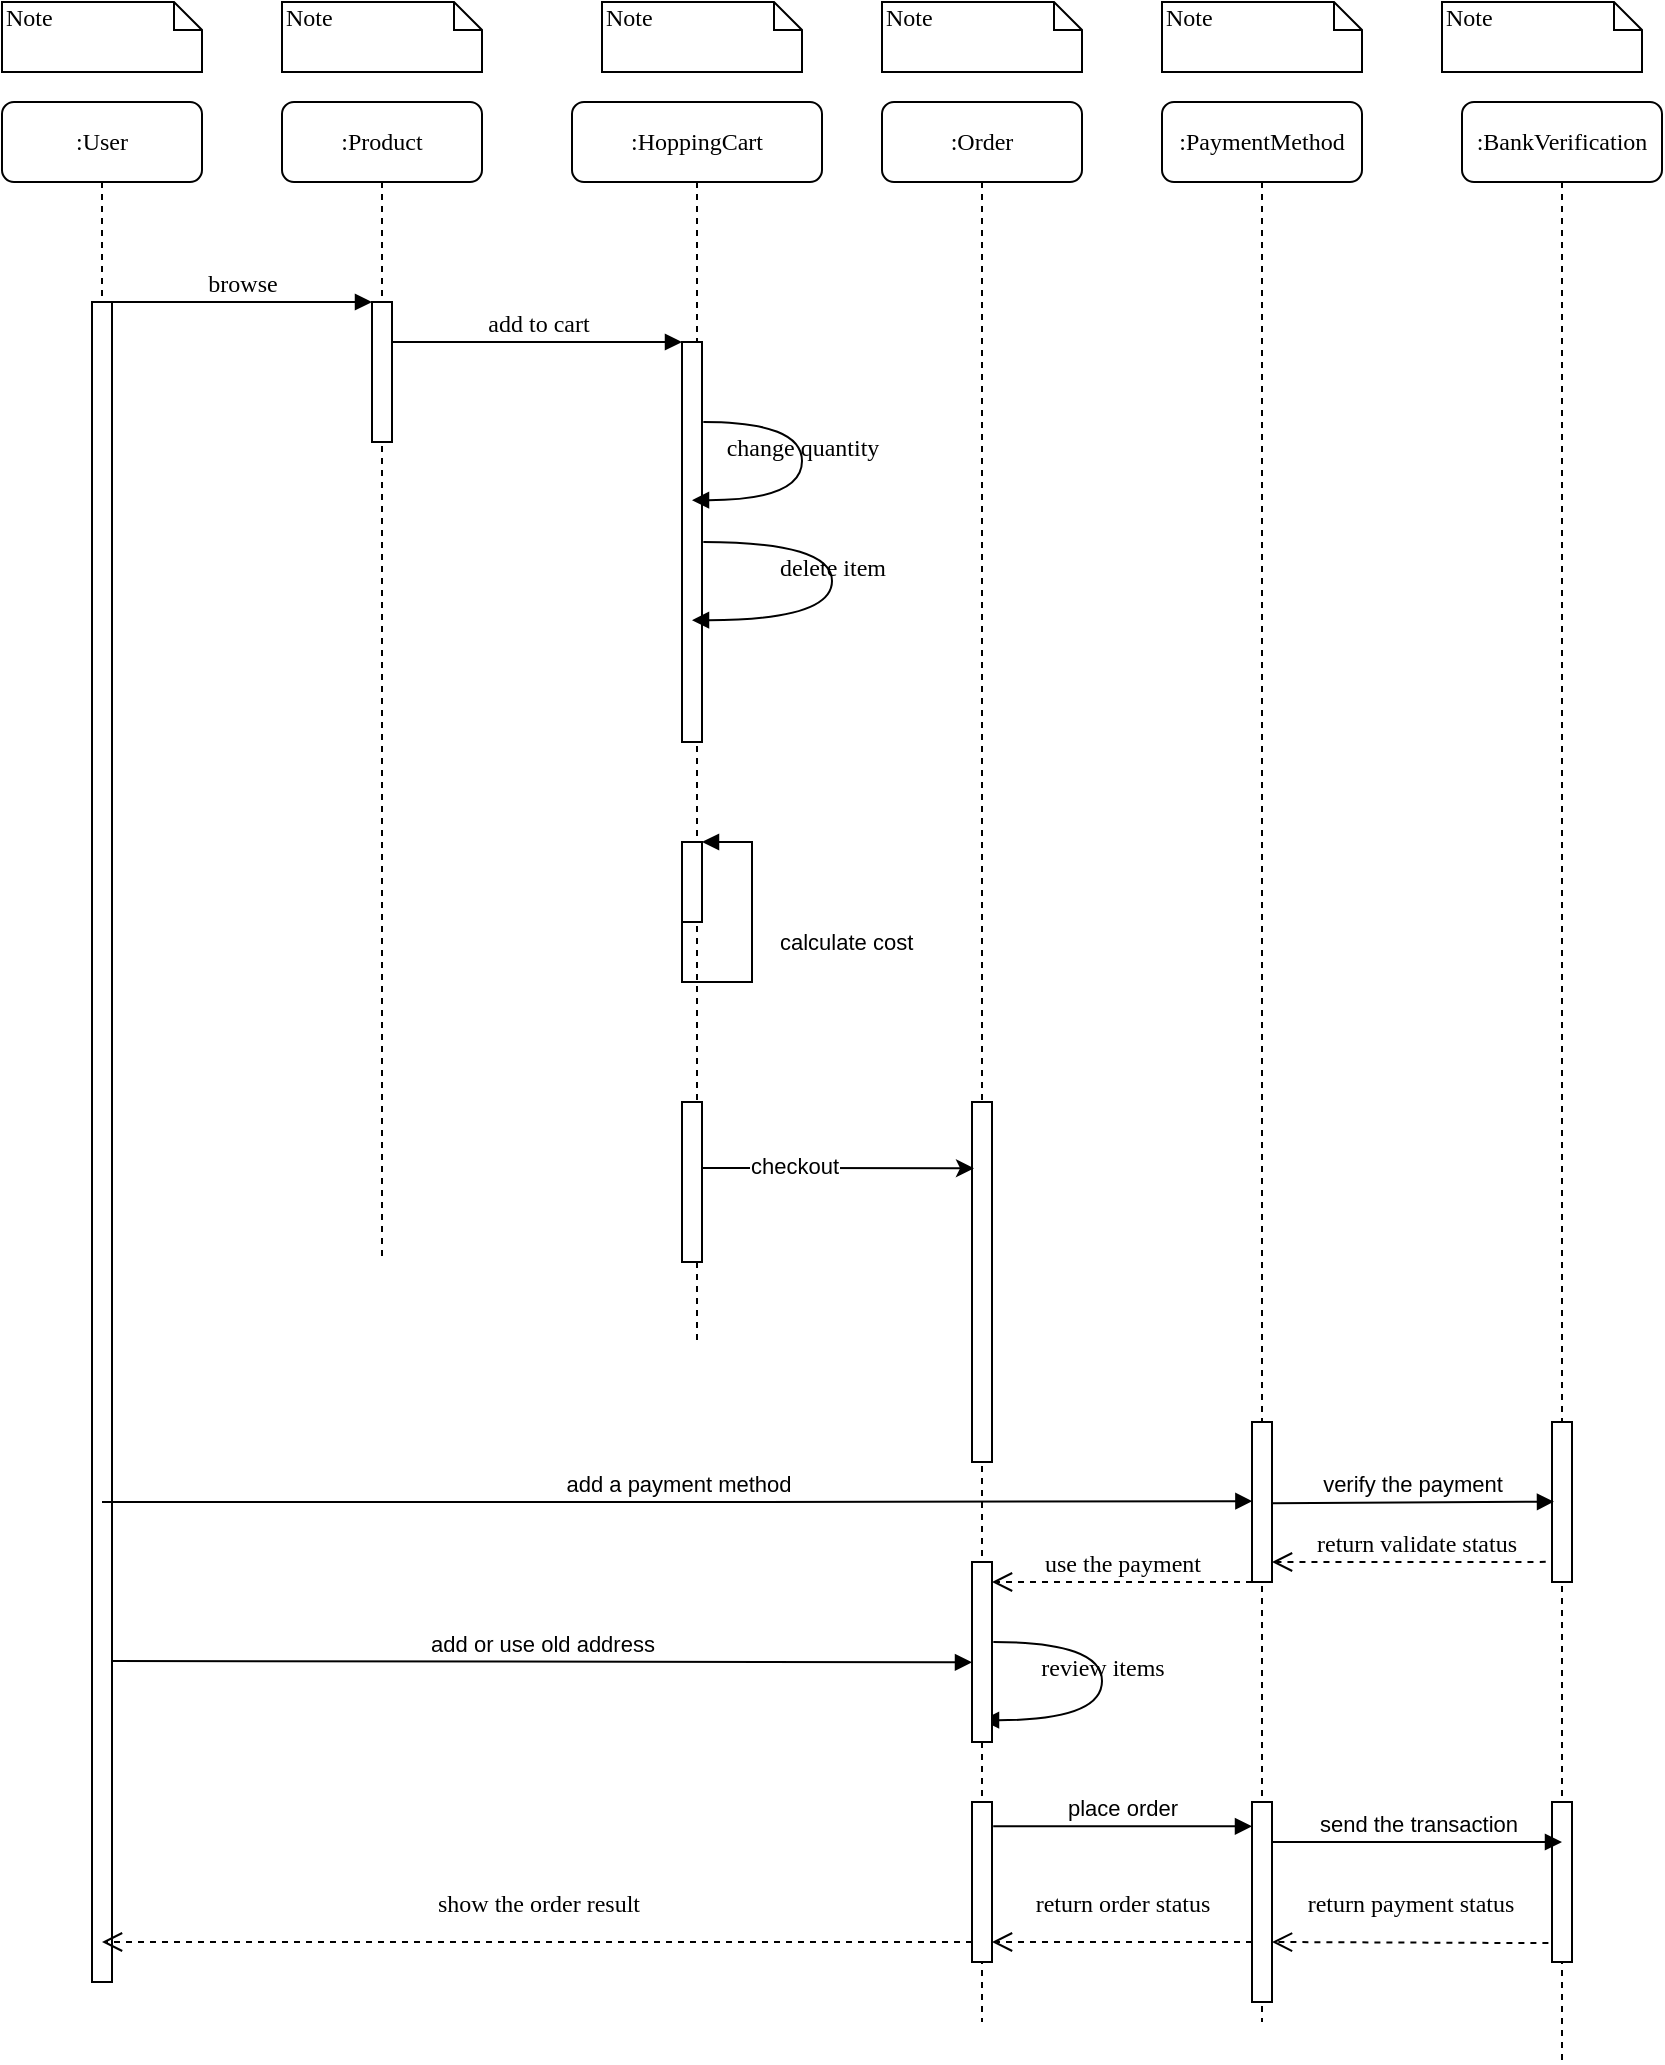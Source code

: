 <mxfile version="20.6.0" type="github">
  <diagram name="Page-1" id="13e1069c-82ec-6db2-03f1-153e76fe0fe0">
    <mxGraphModel dx="1038" dy="547" grid="1" gridSize="10" guides="1" tooltips="1" connect="1" arrows="1" fold="1" page="1" pageScale="1" pageWidth="1100" pageHeight="850" background="none" math="0" shadow="0">
      <root>
        <mxCell id="0" />
        <mxCell id="1" parent="0" />
        <mxCell id="7baba1c4bc27f4b0-2" value=":Product" style="shape=umlLifeline;perimeter=lifelinePerimeter;whiteSpace=wrap;html=1;container=1;collapsible=0;recursiveResize=0;outlineConnect=0;rounded=1;shadow=0;comic=0;labelBackgroundColor=none;strokeWidth=1;fontFamily=Verdana;fontSize=12;align=center;" parent="1" vertex="1">
          <mxGeometry x="240" y="80" width="100" height="580" as="geometry" />
        </mxCell>
        <mxCell id="7baba1c4bc27f4b0-10" value="" style="html=1;points=[];perimeter=orthogonalPerimeter;rounded=0;shadow=0;comic=0;labelBackgroundColor=none;strokeWidth=1;fontFamily=Verdana;fontSize=12;align=center;" parent="7baba1c4bc27f4b0-2" vertex="1">
          <mxGeometry x="45" y="100" width="10" height="70" as="geometry" />
        </mxCell>
        <mxCell id="7baba1c4bc27f4b0-3" value=":HoppingCart&lt;br&gt;" style="shape=umlLifeline;perimeter=lifelinePerimeter;whiteSpace=wrap;html=1;container=1;collapsible=0;recursiveResize=0;outlineConnect=0;rounded=1;shadow=0;comic=0;labelBackgroundColor=none;strokeWidth=1;fontFamily=Verdana;fontSize=12;align=center;" parent="1" vertex="1">
          <mxGeometry x="385" y="80" width="125" height="620" as="geometry" />
        </mxCell>
        <mxCell id="7baba1c4bc27f4b0-13" value="" style="html=1;points=[];perimeter=orthogonalPerimeter;rounded=0;shadow=0;comic=0;labelBackgroundColor=none;strokeWidth=1;fontFamily=Verdana;fontSize=12;align=center;" parent="7baba1c4bc27f4b0-3" vertex="1">
          <mxGeometry x="55" y="120" width="10" height="200" as="geometry" />
        </mxCell>
        <mxCell id="VdpEGze82gV8BoA5v8d8-7" value="" style="html=1;points=[];perimeter=orthogonalPerimeter;" vertex="1" parent="7baba1c4bc27f4b0-3">
          <mxGeometry x="55" y="370" width="10" height="40" as="geometry" />
        </mxCell>
        <mxCell id="VdpEGze82gV8BoA5v8d8-8" value="calculate cost" style="edgeStyle=orthogonalEdgeStyle;html=1;align=left;spacingLeft=2;endArrow=block;rounded=0;" edge="1" target="VdpEGze82gV8BoA5v8d8-7" parent="7baba1c4bc27f4b0-3" source="VdpEGze82gV8BoA5v8d8-7">
          <mxGeometry x="0.062" y="-10" relative="1" as="geometry">
            <mxPoint x="55" y="440" as="sourcePoint" />
            <Array as="points">
              <mxPoint x="55" y="440" />
              <mxPoint x="90" y="440" />
              <mxPoint x="90" y="370" />
            </Array>
            <mxPoint as="offset" />
          </mxGeometry>
        </mxCell>
        <mxCell id="VdpEGze82gV8BoA5v8d8-10" value="delete item" style="html=1;verticalAlign=bottom;endArrow=block;labelBackgroundColor=none;fontFamily=Verdana;fontSize=12;elbow=vertical;edgeStyle=orthogonalEdgeStyle;curved=1;exitX=1.066;exitY=0.713;exitPerimeter=0;" edge="1" parent="7baba1c4bc27f4b0-3">
          <mxGeometry relative="1" as="geometry">
            <mxPoint x="65.66" y="220.01" as="sourcePoint" />
            <mxPoint x="60" y="259.1" as="targetPoint" />
            <Array as="points">
              <mxPoint x="130" y="220" />
              <mxPoint x="130" y="259" />
            </Array>
          </mxGeometry>
        </mxCell>
        <mxCell id="VdpEGze82gV8BoA5v8d8-11" value="change quantity" style="html=1;verticalAlign=bottom;endArrow=block;labelBackgroundColor=none;fontFamily=Verdana;fontSize=12;elbow=vertical;edgeStyle=orthogonalEdgeStyle;curved=1;exitX=1.066;exitY=0.713;exitPerimeter=0;" edge="1" parent="7baba1c4bc27f4b0-3">
          <mxGeometry relative="1" as="geometry">
            <mxPoint x="65.66" y="160.01" as="sourcePoint" />
            <mxPoint x="60" y="199.1" as="targetPoint" />
            <Array as="points">
              <mxPoint x="115" y="160.1" />
              <mxPoint x="115" y="199.1" />
            </Array>
          </mxGeometry>
        </mxCell>
        <mxCell id="VdpEGze82gV8BoA5v8d8-15" value="" style="html=1;points=[];perimeter=orthogonalPerimeter;" vertex="1" parent="7baba1c4bc27f4b0-3">
          <mxGeometry x="55" y="500" width="10" height="80" as="geometry" />
        </mxCell>
        <mxCell id="7baba1c4bc27f4b0-4" value=":Order" style="shape=umlLifeline;perimeter=lifelinePerimeter;whiteSpace=wrap;html=1;container=1;collapsible=0;recursiveResize=0;outlineConnect=0;rounded=1;shadow=0;comic=0;labelBackgroundColor=none;strokeWidth=1;fontFamily=Verdana;fontSize=12;align=center;" parent="1" vertex="1">
          <mxGeometry x="540" y="80" width="100" height="960" as="geometry" />
        </mxCell>
        <mxCell id="VdpEGze82gV8BoA5v8d8-25" value="review items" style="html=1;verticalAlign=bottom;endArrow=block;labelBackgroundColor=none;fontFamily=Verdana;fontSize=12;elbow=vertical;edgeStyle=orthogonalEdgeStyle;curved=1;exitX=1.066;exitY=0.713;exitPerimeter=0;" edge="1" parent="7baba1c4bc27f4b0-4">
          <mxGeometry relative="1" as="geometry">
            <mxPoint x="55.66" y="770.01" as="sourcePoint" />
            <mxPoint x="50" y="809.1" as="targetPoint" />
            <Array as="points">
              <mxPoint x="110" y="770" />
              <mxPoint x="110" y="809" />
            </Array>
          </mxGeometry>
        </mxCell>
        <mxCell id="VdpEGze82gV8BoA5v8d8-27" value="" style="html=1;points=[];perimeter=orthogonalPerimeter;" vertex="1" parent="7baba1c4bc27f4b0-4">
          <mxGeometry x="45" y="850" width="10" height="80" as="geometry" />
        </mxCell>
        <mxCell id="7baba1c4bc27f4b0-5" value=":PaymentMethod" style="shape=umlLifeline;perimeter=lifelinePerimeter;whiteSpace=wrap;html=1;container=1;collapsible=0;recursiveResize=0;outlineConnect=0;rounded=1;shadow=0;comic=0;labelBackgroundColor=none;strokeWidth=1;fontFamily=Verdana;fontSize=12;align=center;" parent="1" vertex="1">
          <mxGeometry x="680" y="80" width="100" height="960" as="geometry" />
        </mxCell>
        <mxCell id="VdpEGze82gV8BoA5v8d8-26" value="" style="html=1;points=[];perimeter=orthogonalPerimeter;" vertex="1" parent="7baba1c4bc27f4b0-5">
          <mxGeometry x="45" y="850" width="10" height="100" as="geometry" />
        </mxCell>
        <mxCell id="VdpEGze82gV8BoA5v8d8-29" value="" style="html=1;points=[];perimeter=orthogonalPerimeter;" vertex="1" parent="7baba1c4bc27f4b0-5">
          <mxGeometry x="45" y="660" width="10" height="80" as="geometry" />
        </mxCell>
        <mxCell id="VdpEGze82gV8BoA5v8d8-33" value="return validate status" style="html=1;verticalAlign=bottom;endArrow=open;dashed=1;endSize=8;labelBackgroundColor=none;fontFamily=Verdana;fontSize=12;edgeStyle=elbowEdgeStyle;elbow=vertical;exitX=0.14;exitY=0.847;exitDx=0;exitDy=0;exitPerimeter=0;" edge="1" parent="7baba1c4bc27f4b0-5" source="VdpEGze82gV8BoA5v8d8-31">
          <mxGeometry relative="1" as="geometry">
            <mxPoint x="55" y="730" as="targetPoint" />
            <Array as="points">
              <mxPoint x="130" y="730" />
              <mxPoint x="160" y="730" />
            </Array>
            <mxPoint x="185" y="730" as="sourcePoint" />
          </mxGeometry>
        </mxCell>
        <mxCell id="VdpEGze82gV8BoA5v8d8-37" value="return payment status" style="html=1;verticalAlign=bottom;endArrow=open;dashed=1;endSize=8;labelBackgroundColor=none;fontFamily=Verdana;fontSize=12;edgeStyle=elbowEdgeStyle;elbow=vertical;exitX=-0.18;exitY=0.882;exitDx=0;exitDy=0;exitPerimeter=0;" edge="1" parent="7baba1c4bc27f4b0-5" source="VdpEGze82gV8BoA5v8d8-34">
          <mxGeometry y="-10" relative="1" as="geometry">
            <mxPoint x="55" y="920" as="targetPoint" />
            <Array as="points">
              <mxPoint x="130" y="920" />
              <mxPoint x="160" y="920" />
            </Array>
            <mxPoint x="185" y="920" as="sourcePoint" />
            <mxPoint as="offset" />
          </mxGeometry>
        </mxCell>
        <mxCell id="7baba1c4bc27f4b0-6" value=":BankVerification" style="shape=umlLifeline;perimeter=lifelinePerimeter;whiteSpace=wrap;html=1;container=1;collapsible=0;recursiveResize=0;outlineConnect=0;rounded=1;shadow=0;comic=0;labelBackgroundColor=none;strokeWidth=1;fontFamily=Verdana;fontSize=12;align=center;" parent="1" vertex="1">
          <mxGeometry x="830" y="80" width="100" height="980" as="geometry" />
        </mxCell>
        <mxCell id="VdpEGze82gV8BoA5v8d8-31" value="" style="html=1;points=[];perimeter=orthogonalPerimeter;" vertex="1" parent="7baba1c4bc27f4b0-6">
          <mxGeometry x="45" y="660" width="10" height="80" as="geometry" />
        </mxCell>
        <mxCell id="VdpEGze82gV8BoA5v8d8-34" value="" style="html=1;points=[];perimeter=orthogonalPerimeter;" vertex="1" parent="7baba1c4bc27f4b0-6">
          <mxGeometry x="45" y="850" width="10" height="80" as="geometry" />
        </mxCell>
        <mxCell id="7baba1c4bc27f4b0-8" value=":User" style="shape=umlLifeline;perimeter=lifelinePerimeter;whiteSpace=wrap;html=1;container=1;collapsible=0;recursiveResize=0;outlineConnect=0;rounded=1;shadow=0;comic=0;labelBackgroundColor=none;strokeWidth=1;fontFamily=Verdana;fontSize=12;align=center;" parent="1" vertex="1">
          <mxGeometry x="100" y="80" width="100" height="940" as="geometry" />
        </mxCell>
        <mxCell id="7baba1c4bc27f4b0-9" value="" style="html=1;points=[];perimeter=orthogonalPerimeter;rounded=0;shadow=0;comic=0;labelBackgroundColor=none;strokeWidth=1;fontFamily=Verdana;fontSize=12;align=center;" parent="7baba1c4bc27f4b0-8" vertex="1">
          <mxGeometry x="45" y="100" width="10" height="840" as="geometry" />
        </mxCell>
        <mxCell id="7baba1c4bc27f4b0-16" value="" style="html=1;points=[];perimeter=orthogonalPerimeter;rounded=0;shadow=0;comic=0;labelBackgroundColor=none;strokeWidth=1;fontFamily=Verdana;fontSize=12;align=center;" parent="1" vertex="1">
          <mxGeometry x="585" y="580" width="10" height="180" as="geometry" />
        </mxCell>
        <mxCell id="7baba1c4bc27f4b0-11" value="browse" style="html=1;verticalAlign=bottom;endArrow=block;entryX=0;entryY=0;labelBackgroundColor=none;fontFamily=Verdana;fontSize=12;edgeStyle=elbowEdgeStyle;elbow=vertical;" parent="1" source="7baba1c4bc27f4b0-9" target="7baba1c4bc27f4b0-10" edge="1">
          <mxGeometry relative="1" as="geometry">
            <mxPoint x="220" y="190" as="sourcePoint" />
          </mxGeometry>
        </mxCell>
        <mxCell id="7baba1c4bc27f4b0-14" value="add to cart" style="html=1;verticalAlign=bottom;endArrow=block;entryX=0;entryY=0;labelBackgroundColor=none;fontFamily=Verdana;fontSize=12;edgeStyle=elbowEdgeStyle;elbow=vertical;" parent="1" source="7baba1c4bc27f4b0-10" target="7baba1c4bc27f4b0-13" edge="1">
          <mxGeometry relative="1" as="geometry">
            <mxPoint x="370" y="200" as="sourcePoint" />
          </mxGeometry>
        </mxCell>
        <mxCell id="7baba1c4bc27f4b0-40" value="Note" style="shape=note;whiteSpace=wrap;html=1;size=14;verticalAlign=top;align=left;spacingTop=-6;rounded=0;shadow=0;comic=0;labelBackgroundColor=none;strokeWidth=1;fontFamily=Verdana;fontSize=12" parent="1" vertex="1">
          <mxGeometry x="100" y="30" width="100" height="35" as="geometry" />
        </mxCell>
        <mxCell id="7baba1c4bc27f4b0-41" value="Note" style="shape=note;whiteSpace=wrap;html=1;size=14;verticalAlign=top;align=left;spacingTop=-6;rounded=0;shadow=0;comic=0;labelBackgroundColor=none;strokeWidth=1;fontFamily=Verdana;fontSize=12" parent="1" vertex="1">
          <mxGeometry x="240" y="30" width="100" height="35" as="geometry" />
        </mxCell>
        <mxCell id="7baba1c4bc27f4b0-42" value="Note" style="shape=note;whiteSpace=wrap;html=1;size=14;verticalAlign=top;align=left;spacingTop=-6;rounded=0;shadow=0;comic=0;labelBackgroundColor=none;strokeWidth=1;fontFamily=Verdana;fontSize=12" parent="1" vertex="1">
          <mxGeometry x="400" y="30" width="100" height="35" as="geometry" />
        </mxCell>
        <mxCell id="7baba1c4bc27f4b0-43" value="Note" style="shape=note;whiteSpace=wrap;html=1;size=14;verticalAlign=top;align=left;spacingTop=-6;rounded=0;shadow=0;comic=0;labelBackgroundColor=none;strokeWidth=1;fontFamily=Verdana;fontSize=12" parent="1" vertex="1">
          <mxGeometry x="540" y="30" width="100" height="35" as="geometry" />
        </mxCell>
        <mxCell id="7baba1c4bc27f4b0-44" value="Note" style="shape=note;whiteSpace=wrap;html=1;size=14;verticalAlign=top;align=left;spacingTop=-6;rounded=0;shadow=0;comic=0;labelBackgroundColor=none;strokeWidth=1;fontFamily=Verdana;fontSize=12" parent="1" vertex="1">
          <mxGeometry x="680" y="30" width="100" height="35" as="geometry" />
        </mxCell>
        <mxCell id="7baba1c4bc27f4b0-45" value="Note" style="shape=note;whiteSpace=wrap;html=1;size=14;verticalAlign=top;align=left;spacingTop=-6;rounded=0;shadow=0;comic=0;labelBackgroundColor=none;strokeWidth=1;fontFamily=Verdana;fontSize=12" parent="1" vertex="1">
          <mxGeometry x="820" y="30" width="100" height="35" as="geometry" />
        </mxCell>
        <mxCell id="VdpEGze82gV8BoA5v8d8-17" value="" style="edgeStyle=orthogonalEdgeStyle;rounded=0;orthogonalLoop=1;jettySize=auto;html=1;entryX=0.1;entryY=0.184;entryDx=0;entryDy=0;entryPerimeter=0;" edge="1" parent="1" source="VdpEGze82gV8BoA5v8d8-15" target="7baba1c4bc27f4b0-16">
          <mxGeometry relative="1" as="geometry">
            <mxPoint x="535" y="620" as="targetPoint" />
            <Array as="points">
              <mxPoint x="500" y="613" />
              <mxPoint x="500" y="613" />
            </Array>
          </mxGeometry>
        </mxCell>
        <mxCell id="VdpEGze82gV8BoA5v8d8-18" value="checkout" style="edgeLabel;html=1;align=center;verticalAlign=middle;resizable=0;points=[];" vertex="1" connectable="0" parent="VdpEGze82gV8BoA5v8d8-17">
          <mxGeometry x="-0.331" y="1" relative="1" as="geometry">
            <mxPoint as="offset" />
          </mxGeometry>
        </mxCell>
        <mxCell id="VdpEGze82gV8BoA5v8d8-19" value="" style="html=1;points=[];perimeter=orthogonalPerimeter;" vertex="1" parent="1">
          <mxGeometry x="585" y="810" width="10" height="90" as="geometry" />
        </mxCell>
        <mxCell id="VdpEGze82gV8BoA5v8d8-21" value="add a payment method" style="html=1;verticalAlign=bottom;endArrow=block;rounded=0;entryX=0.02;entryY=0.495;entryDx=0;entryDy=0;entryPerimeter=0;" edge="1" parent="1" source="7baba1c4bc27f4b0-8" target="VdpEGze82gV8BoA5v8d8-29">
          <mxGeometry width="80" relative="1" as="geometry">
            <mxPoint x="240" y="820" as="sourcePoint" />
            <mxPoint x="720" y="780" as="targetPoint" />
            <Array as="points">
              <mxPoint x="440" y="780" />
            </Array>
          </mxGeometry>
        </mxCell>
        <mxCell id="VdpEGze82gV8BoA5v8d8-24" value="add or use old address" style="html=1;verticalAlign=bottom;endArrow=block;rounded=0;exitX=0.98;exitY=0.888;exitDx=0;exitDy=0;exitPerimeter=0;" edge="1" parent="1">
          <mxGeometry width="80" relative="1" as="geometry">
            <mxPoint x="154.8" y="859.5" as="sourcePoint" />
            <mxPoint x="585" y="860.14" as="targetPoint" />
          </mxGeometry>
        </mxCell>
        <mxCell id="VdpEGze82gV8BoA5v8d8-28" value="place order" style="html=1;verticalAlign=bottom;endArrow=block;rounded=0;exitX=1.06;exitY=0.152;exitDx=0;exitDy=0;exitPerimeter=0;" edge="1" parent="1" source="VdpEGze82gV8BoA5v8d8-27" target="VdpEGze82gV8BoA5v8d8-26">
          <mxGeometry width="80" relative="1" as="geometry">
            <mxPoint x="600" y="940" as="sourcePoint" />
            <mxPoint x="680" y="940" as="targetPoint" />
          </mxGeometry>
        </mxCell>
        <mxCell id="VdpEGze82gV8BoA5v8d8-30" value="use the payment" style="html=1;verticalAlign=bottom;endArrow=open;dashed=1;endSize=8;labelBackgroundColor=none;fontFamily=Verdana;fontSize=12;edgeStyle=elbowEdgeStyle;elbow=vertical;" edge="1" parent="1">
          <mxGeometry relative="1" as="geometry">
            <mxPoint x="595" y="820" as="targetPoint" />
            <Array as="points">
              <mxPoint x="670" y="820" />
              <mxPoint x="700" y="820" />
            </Array>
            <mxPoint x="725" y="820" as="sourcePoint" />
          </mxGeometry>
        </mxCell>
        <mxCell id="VdpEGze82gV8BoA5v8d8-32" value="verify the payment" style="html=1;verticalAlign=bottom;endArrow=block;rounded=0;entryX=0.1;entryY=0.498;entryDx=0;entryDy=0;entryPerimeter=0;exitX=0.98;exitY=0.508;exitDx=0;exitDy=0;exitPerimeter=0;" edge="1" parent="1" source="VdpEGze82gV8BoA5v8d8-29" target="VdpEGze82gV8BoA5v8d8-31">
          <mxGeometry width="80" relative="1" as="geometry">
            <mxPoint x="750" y="780" as="sourcePoint" />
            <mxPoint x="820" y="780" as="targetPoint" />
          </mxGeometry>
        </mxCell>
        <mxCell id="VdpEGze82gV8BoA5v8d8-36" value="send the transaction" style="html=1;verticalAlign=bottom;endArrow=block;rounded=0;entryX=0.5;entryY=0.25;entryDx=0;entryDy=0;entryPerimeter=0;" edge="1" parent="1" target="VdpEGze82gV8BoA5v8d8-34">
          <mxGeometry width="80" relative="1" as="geometry">
            <mxPoint x="735" y="950" as="sourcePoint" />
            <mxPoint x="860" y="950" as="targetPoint" />
          </mxGeometry>
        </mxCell>
        <mxCell id="VdpEGze82gV8BoA5v8d8-38" value="return order status" style="html=1;verticalAlign=bottom;endArrow=open;dashed=1;endSize=8;labelBackgroundColor=none;fontFamily=Verdana;fontSize=12;edgeStyle=elbowEdgeStyle;elbow=vertical;" edge="1" parent="1">
          <mxGeometry y="-10" relative="1" as="geometry">
            <mxPoint x="595" y="1000" as="targetPoint" />
            <Array as="points">
              <mxPoint x="670" y="1000" />
              <mxPoint x="700" y="1000" />
            </Array>
            <mxPoint x="725" y="1000" as="sourcePoint" />
            <mxPoint as="offset" />
          </mxGeometry>
        </mxCell>
        <mxCell id="VdpEGze82gV8BoA5v8d8-39" value="show the order result" style="html=1;verticalAlign=bottom;endArrow=open;dashed=1;endSize=8;labelBackgroundColor=none;fontFamily=Verdana;fontSize=12;edgeStyle=elbowEdgeStyle;elbow=vertical;entryX=0.5;entryY=0.976;entryDx=0;entryDy=0;entryPerimeter=0;" edge="1" parent="1" target="7baba1c4bc27f4b0-9">
          <mxGeometry y="-10" relative="1" as="geometry">
            <mxPoint x="160" y="1000" as="targetPoint" />
            <Array as="points">
              <mxPoint x="560" y="1000" />
            </Array>
            <mxPoint x="585" y="1000" as="sourcePoint" />
            <mxPoint as="offset" />
          </mxGeometry>
        </mxCell>
      </root>
    </mxGraphModel>
  </diagram>
</mxfile>
